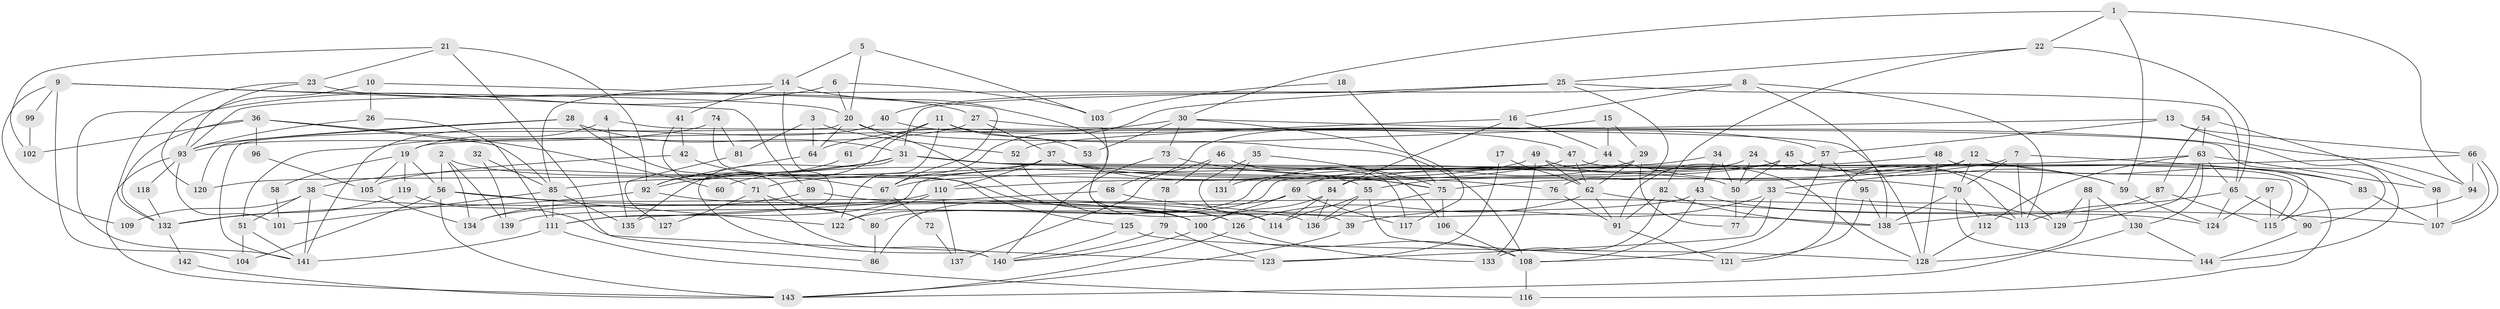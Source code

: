 // coarse degree distribution, {8: 0.18181818181818182, 4: 0.09090909090909091, 10: 0.06818181818181818, 11: 0.06818181818181818, 9: 0.11363636363636363, 7: 0.18181818181818182, 5: 0.11363636363636363, 3: 0.06818181818181818, 6: 0.06818181818181818, 14: 0.045454545454545456}
// Generated by graph-tools (version 1.1) at 2025/37/03/04/25 23:37:11]
// undirected, 144 vertices, 288 edges
graph export_dot {
  node [color=gray90,style=filled];
  1;
  2;
  3;
  4;
  5;
  6;
  7;
  8;
  9;
  10;
  11;
  12;
  13;
  14;
  15;
  16;
  17;
  18;
  19;
  20;
  21;
  22;
  23;
  24;
  25;
  26;
  27;
  28;
  29;
  30;
  31;
  32;
  33;
  34;
  35;
  36;
  37;
  38;
  39;
  40;
  41;
  42;
  43;
  44;
  45;
  46;
  47;
  48;
  49;
  50;
  51;
  52;
  53;
  54;
  55;
  56;
  57;
  58;
  59;
  60;
  61;
  62;
  63;
  64;
  65;
  66;
  67;
  68;
  69;
  70;
  71;
  72;
  73;
  74;
  75;
  76;
  77;
  78;
  79;
  80;
  81;
  82;
  83;
  84;
  85;
  86;
  87;
  88;
  89;
  90;
  91;
  92;
  93;
  94;
  95;
  96;
  97;
  98;
  99;
  100;
  101;
  102;
  103;
  104;
  105;
  106;
  107;
  108;
  109;
  110;
  111;
  112;
  113;
  114;
  115;
  116;
  117;
  118;
  119;
  120;
  121;
  122;
  123;
  124;
  125;
  126;
  127;
  128;
  129;
  130;
  131;
  132;
  133;
  134;
  135;
  136;
  137;
  138;
  139;
  140;
  141;
  142;
  143;
  144;
  1 -- 30;
  1 -- 22;
  1 -- 59;
  1 -- 94;
  2 -- 100;
  2 -- 56;
  2 -- 134;
  2 -- 139;
  3 -- 52;
  3 -- 64;
  3 -- 81;
  4 -- 19;
  4 -- 128;
  4 -- 135;
  5 -- 14;
  5 -- 20;
  5 -- 103;
  6 -- 141;
  6 -- 20;
  6 -- 103;
  7 -- 83;
  7 -- 113;
  7 -- 33;
  7 -- 70;
  8 -- 16;
  8 -- 138;
  8 -- 93;
  8 -- 113;
  9 -- 20;
  9 -- 104;
  9 -- 89;
  9 -- 99;
  9 -- 109;
  10 -- 67;
  10 -- 26;
  10 -- 120;
  11 -- 57;
  11 -- 135;
  11 -- 53;
  11 -- 61;
  11 -- 122;
  12 -- 70;
  12 -- 121;
  12 -- 75;
  12 -- 83;
  13 -- 19;
  13 -- 66;
  13 -- 57;
  13 -- 94;
  14 -- 39;
  14 -- 85;
  14 -- 41;
  14 -- 111;
  15 -- 44;
  15 -- 68;
  15 -- 29;
  16 -- 84;
  16 -- 44;
  16 -- 52;
  17 -- 62;
  17 -- 123;
  18 -- 103;
  18 -- 75;
  19 -- 105;
  19 -- 56;
  19 -- 58;
  19 -- 119;
  20 -- 100;
  20 -- 141;
  20 -- 64;
  20 -- 108;
  21 -- 23;
  21 -- 92;
  21 -- 86;
  21 -- 102;
  22 -- 82;
  22 -- 25;
  22 -- 65;
  23 -- 93;
  23 -- 27;
  23 -- 132;
  24 -- 113;
  24 -- 50;
  24 -- 122;
  25 -- 65;
  25 -- 76;
  25 -- 31;
  25 -- 40;
  25 -- 67;
  26 -- 111;
  26 -- 93;
  27 -- 51;
  27 -- 37;
  27 -- 90;
  28 -- 93;
  28 -- 120;
  28 -- 31;
  28 -- 71;
  29 -- 77;
  29 -- 62;
  29 -- 69;
  30 -- 73;
  30 -- 64;
  30 -- 53;
  30 -- 117;
  30 -- 144;
  31 -- 38;
  31 -- 50;
  31 -- 55;
  31 -- 92;
  31 -- 115;
  31 -- 140;
  32 -- 85;
  32 -- 139;
  33 -- 129;
  33 -- 39;
  33 -- 77;
  33 -- 123;
  34 -- 50;
  34 -- 43;
  34 -- 131;
  35 -- 114;
  35 -- 75;
  35 -- 131;
  36 -- 85;
  36 -- 132;
  36 -- 60;
  36 -- 96;
  36 -- 102;
  37 -- 75;
  37 -- 70;
  37 -- 76;
  37 -- 85;
  37 -- 110;
  37 -- 120;
  38 -- 113;
  38 -- 51;
  38 -- 109;
  38 -- 141;
  39 -- 143;
  40 -- 47;
  40 -- 141;
  41 -- 80;
  41 -- 42;
  42 -- 67;
  42 -- 105;
  43 -- 124;
  43 -- 108;
  43 -- 139;
  44 -- 59;
  44 -- 111;
  45 -- 110;
  45 -- 55;
  45 -- 50;
  45 -- 59;
  45 -- 129;
  46 -- 106;
  46 -- 117;
  46 -- 78;
  46 -- 137;
  47 -- 116;
  47 -- 71;
  47 -- 62;
  48 -- 115;
  48 -- 84;
  48 -- 128;
  49 -- 62;
  49 -- 133;
  49 -- 60;
  49 -- 128;
  50 -- 77;
  51 -- 141;
  51 -- 104;
  52 -- 126;
  54 -- 63;
  54 -- 98;
  54 -- 87;
  55 -- 121;
  55 -- 114;
  55 -- 136;
  56 -- 122;
  56 -- 143;
  56 -- 100;
  56 -- 104;
  57 -- 108;
  57 -- 91;
  57 -- 95;
  58 -- 101;
  59 -- 124;
  61 -- 92;
  62 -- 91;
  62 -- 107;
  62 -- 126;
  63 -- 65;
  63 -- 130;
  63 -- 80;
  63 -- 98;
  63 -- 112;
  63 -- 129;
  64 -- 92;
  65 -- 90;
  65 -- 113;
  65 -- 124;
  66 -- 107;
  66 -- 107;
  66 -- 94;
  66 -- 67;
  67 -- 72;
  68 -- 138;
  68 -- 135;
  69 -- 86;
  69 -- 100;
  69 -- 117;
  70 -- 112;
  70 -- 138;
  70 -- 144;
  71 -- 140;
  71 -- 80;
  71 -- 127;
  72 -- 137;
  73 -- 75;
  73 -- 140;
  74 -- 125;
  74 -- 93;
  74 -- 81;
  75 -- 136;
  75 -- 106;
  76 -- 91;
  78 -- 79;
  79 -- 140;
  79 -- 123;
  80 -- 86;
  81 -- 127;
  82 -- 138;
  82 -- 91;
  82 -- 133;
  83 -- 107;
  84 -- 100;
  84 -- 136;
  84 -- 114;
  85 -- 111;
  85 -- 101;
  85 -- 135;
  87 -- 115;
  87 -- 138;
  88 -- 129;
  88 -- 128;
  88 -- 130;
  89 -- 134;
  89 -- 126;
  90 -- 144;
  91 -- 121;
  92 -- 114;
  92 -- 132;
  93 -- 143;
  93 -- 101;
  93 -- 118;
  94 -- 115;
  95 -- 138;
  95 -- 121;
  96 -- 105;
  97 -- 115;
  97 -- 124;
  98 -- 107;
  99 -- 102;
  100 -- 108;
  100 -- 140;
  103 -- 136;
  105 -- 134;
  106 -- 108;
  108 -- 116;
  110 -- 122;
  110 -- 134;
  110 -- 137;
  111 -- 141;
  111 -- 116;
  112 -- 128;
  118 -- 132;
  119 -- 132;
  119 -- 123;
  125 -- 140;
  125 -- 128;
  126 -- 133;
  126 -- 143;
  130 -- 144;
  130 -- 143;
  132 -- 142;
  142 -- 143;
}
